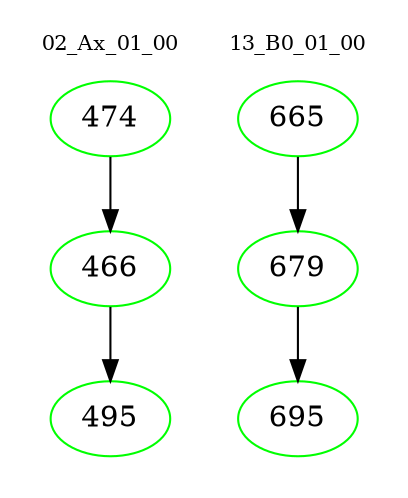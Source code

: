 digraph{
subgraph cluster_0 {
color = white
label = "02_Ax_01_00";
fontsize=10;
T0_474 [label="474", color="green"]
T0_474 -> T0_466 [color="black"]
T0_466 [label="466", color="green"]
T0_466 -> T0_495 [color="black"]
T0_495 [label="495", color="green"]
}
subgraph cluster_1 {
color = white
label = "13_B0_01_00";
fontsize=10;
T1_665 [label="665", color="green"]
T1_665 -> T1_679 [color="black"]
T1_679 [label="679", color="green"]
T1_679 -> T1_695 [color="black"]
T1_695 [label="695", color="green"]
}
}
